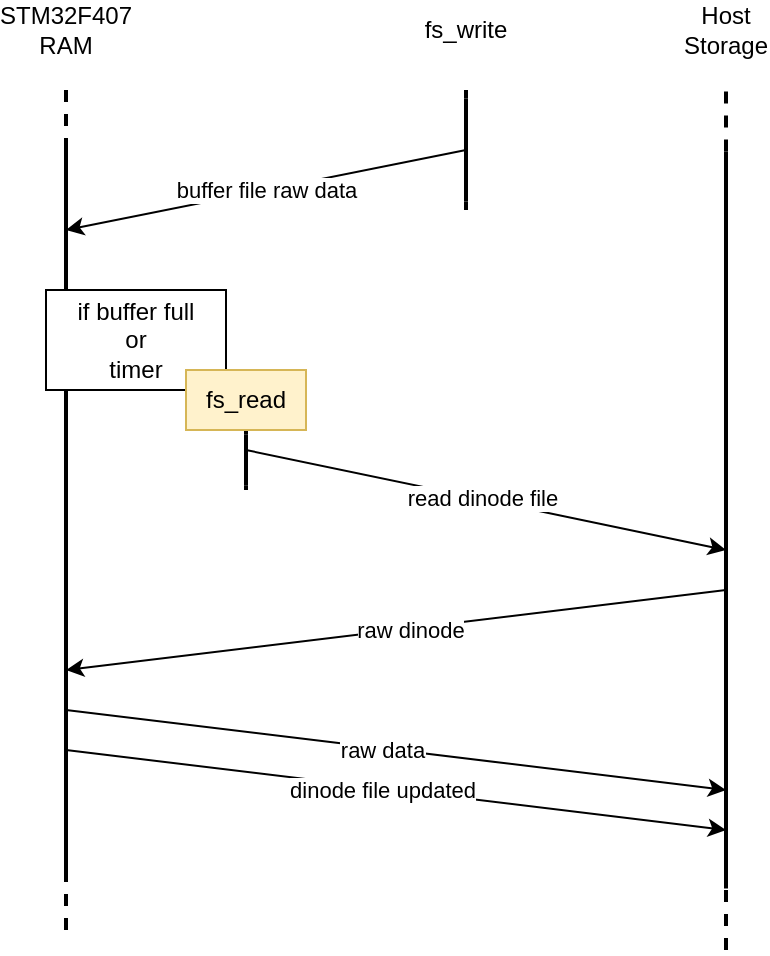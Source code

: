 <mxfile version="14.9.3" type="device"><diagram id="RB_BL-FtwALTrWnQL9cn" name="Page-1"><mxGraphModel dx="1185" dy="610" grid="1" gridSize="10" guides="1" tooltips="1" connect="1" arrows="1" fold="1" page="1" pageScale="1" pageWidth="850" pageHeight="1100" math="0" shadow="0"><root><mxCell id="0"/><mxCell id="1" parent="0"/><mxCell id="_eE9KP1hbvJut11oixDL-22" value="" style="group" parent="1" vertex="1" connectable="0"><mxGeometry x="520" y="200" height="430" as="geometry"/></mxCell><mxCell id="_eE9KP1hbvJut11oixDL-23" value="" style="endArrow=none;html=1;strokeWidth=2;" parent="_eE9KP1hbvJut11oixDL-22" edge="1"><mxGeometry width="50" height="50" relative="1" as="geometry"><mxPoint y="399.286" as="sourcePoint"/><mxPoint y="30.714" as="targetPoint"/></mxGeometry></mxCell><mxCell id="_eE9KP1hbvJut11oixDL-24" value="" style="endArrow=none;dashed=1;html=1;strokeWidth=2;" parent="_eE9KP1hbvJut11oixDL-22" edge="1"><mxGeometry width="50" height="50" relative="1" as="geometry"><mxPoint y="30.714" as="sourcePoint"/><mxPoint as="targetPoint"/></mxGeometry></mxCell><mxCell id="_eE9KP1hbvJut11oixDL-25" value="" style="endArrow=none;dashed=1;html=1;strokeWidth=2;" parent="_eE9KP1hbvJut11oixDL-22" edge="1"><mxGeometry width="50" height="50" relative="1" as="geometry"><mxPoint y="430.0" as="sourcePoint"/><mxPoint y="399.286" as="targetPoint"/></mxGeometry></mxCell><mxCell id="_eE9KP1hbvJut11oixDL-26" value="&lt;div&gt;Host&lt;/div&gt;&lt;div&gt;Storage&lt;br&gt;&lt;/div&gt;" style="text;html=1;strokeColor=none;fillColor=none;align=center;verticalAlign=middle;whiteSpace=wrap;rounded=0;" parent="1" vertex="1"><mxGeometry x="500" y="160" width="40" height="20" as="geometry"/></mxCell><mxCell id="_eE9KP1hbvJut11oixDL-29" value="" style="group" parent="1" vertex="1" connectable="0"><mxGeometry x="190" y="200" height="420" as="geometry"/></mxCell><mxCell id="_eE9KP1hbvJut11oixDL-30" value="" style="endArrow=none;html=1;strokeWidth=2;" parent="_eE9KP1hbvJut11oixDL-29" edge="1"><mxGeometry width="50" height="50" relative="1" as="geometry"><mxPoint y="390" as="sourcePoint"/><mxPoint y="30" as="targetPoint"/></mxGeometry></mxCell><mxCell id="_eE9KP1hbvJut11oixDL-31" value="" style="endArrow=none;dashed=1;html=1;strokeWidth=2;" parent="_eE9KP1hbvJut11oixDL-29" edge="1"><mxGeometry width="50" height="50" relative="1" as="geometry"><mxPoint y="30" as="sourcePoint"/><mxPoint as="targetPoint"/></mxGeometry></mxCell><mxCell id="_eE9KP1hbvJut11oixDL-32" value="" style="endArrow=none;dashed=1;html=1;strokeWidth=2;" parent="_eE9KP1hbvJut11oixDL-29" edge="1"><mxGeometry width="50" height="50" relative="1" as="geometry"><mxPoint y="420" as="sourcePoint"/><mxPoint y="390" as="targetPoint"/></mxGeometry></mxCell><mxCell id="_eE9KP1hbvJut11oixDL-33" value="&lt;div align=&quot;center&quot;&gt;STM32F407&lt;/div&gt;&lt;div&gt;RAM&lt;/div&gt;" style="text;html=1;strokeColor=none;fillColor=none;align=center;verticalAlign=middle;whiteSpace=wrap;rounded=0;" parent="1" vertex="1"><mxGeometry x="170" y="160" width="40" height="20" as="geometry"/></mxCell><mxCell id="_eE9KP1hbvJut11oixDL-34" value="" style="endArrow=classic;html=1;strokeWidth=1;" parent="1" edge="1"><mxGeometry width="50" height="50" relative="1" as="geometry"><mxPoint x="390" y="230" as="sourcePoint"/><mxPoint x="190" y="270" as="targetPoint"/></mxGeometry></mxCell><mxCell id="_eE9KP1hbvJut11oixDL-35" value="buffer file raw data" style="edgeLabel;html=1;align=center;verticalAlign=middle;resizable=0;points=[];" parent="_eE9KP1hbvJut11oixDL-34" vertex="1" connectable="0"><mxGeometry x="-0.113" y="2" relative="1" as="geometry"><mxPoint x="-12" as="offset"/></mxGeometry></mxCell><mxCell id="_eE9KP1hbvJut11oixDL-36" value="" style="endArrow=classic;html=1;strokeWidth=1;" parent="1" edge="1"><mxGeometry width="50" height="50" relative="1" as="geometry"><mxPoint x="190" y="510" as="sourcePoint"/><mxPoint x="520" y="550" as="targetPoint"/></mxGeometry></mxCell><mxCell id="_eE9KP1hbvJut11oixDL-37" value="raw data" style="edgeLabel;html=1;align=center;verticalAlign=middle;resizable=0;points=[];" parent="_eE9KP1hbvJut11oixDL-36" vertex="1" connectable="0"><mxGeometry x="-0.113" y="2" relative="1" as="geometry"><mxPoint x="11" y="4" as="offset"/></mxGeometry></mxCell><mxCell id="_eE9KP1hbvJut11oixDL-38" value="" style="group" parent="1" vertex="1" connectable="0"><mxGeometry x="390" y="200" height="60" as="geometry"/></mxCell><mxCell id="_eE9KP1hbvJut11oixDL-39" value="" style="endArrow=none;html=1;strokeWidth=2;" parent="_eE9KP1hbvJut11oixDL-38" edge="1"><mxGeometry width="50" height="50" relative="1" as="geometry"><mxPoint y="55.714" as="sourcePoint"/><mxPoint y="4.286" as="targetPoint"/></mxGeometry></mxCell><mxCell id="_eE9KP1hbvJut11oixDL-40" value="" style="endArrow=none;dashed=1;html=1;strokeWidth=2;" parent="_eE9KP1hbvJut11oixDL-38" edge="1"><mxGeometry width="50" height="50" relative="1" as="geometry"><mxPoint y="4.286" as="sourcePoint"/><mxPoint as="targetPoint"/></mxGeometry></mxCell><mxCell id="_eE9KP1hbvJut11oixDL-41" value="" style="endArrow=none;dashed=1;html=1;strokeWidth=2;" parent="_eE9KP1hbvJut11oixDL-38" edge="1"><mxGeometry width="50" height="50" relative="1" as="geometry"><mxPoint y="60.0" as="sourcePoint"/><mxPoint y="55.714" as="targetPoint"/></mxGeometry></mxCell><mxCell id="_eE9KP1hbvJut11oixDL-42" value="fs_write" style="text;html=1;strokeColor=none;fillColor=none;align=center;verticalAlign=middle;whiteSpace=wrap;rounded=0;" parent="1" vertex="1"><mxGeometry x="370" y="160" width="40" height="20" as="geometry"/></mxCell><mxCell id="_eE9KP1hbvJut11oixDL-44" value="&lt;div&gt;if buffer full&lt;/div&gt;&lt;div&gt;or&lt;/div&gt;&lt;div&gt;timer&lt;br&gt;&lt;/div&gt;" style="rounded=0;whiteSpace=wrap;html=1;" parent="1" vertex="1"><mxGeometry x="180" y="300" width="90" height="50" as="geometry"/></mxCell><mxCell id="YEl3ElVfrTUPlAcj0a9b-6" value="" style="group" vertex="1" connectable="0" parent="1"><mxGeometry x="280" y="370" height="30" as="geometry"/></mxCell><mxCell id="YEl3ElVfrTUPlAcj0a9b-7" value="" style="endArrow=none;html=1;strokeWidth=2;" edge="1" parent="YEl3ElVfrTUPlAcj0a9b-6"><mxGeometry width="50" height="50" relative="1" as="geometry"><mxPoint y="27.857" as="sourcePoint"/><mxPoint y="2.143" as="targetPoint"/></mxGeometry></mxCell><mxCell id="YEl3ElVfrTUPlAcj0a9b-8" value="" style="endArrow=none;dashed=1;html=1;strokeWidth=2;" edge="1" parent="YEl3ElVfrTUPlAcj0a9b-6"><mxGeometry width="50" height="50" relative="1" as="geometry"><mxPoint y="2.143" as="sourcePoint"/><mxPoint as="targetPoint"/></mxGeometry></mxCell><mxCell id="YEl3ElVfrTUPlAcj0a9b-9" value="" style="endArrow=none;dashed=1;html=1;strokeWidth=2;" edge="1" parent="YEl3ElVfrTUPlAcj0a9b-6"><mxGeometry width="50" height="50" relative="1" as="geometry"><mxPoint y="30.0" as="sourcePoint"/><mxPoint y="27.857" as="targetPoint"/></mxGeometry></mxCell><mxCell id="YEl3ElVfrTUPlAcj0a9b-11" value="" style="endArrow=classic;html=1;strokeWidth=1;" edge="1" parent="1"><mxGeometry width="50" height="50" relative="1" as="geometry"><mxPoint x="280" y="380" as="sourcePoint"/><mxPoint x="520" y="430" as="targetPoint"/></mxGeometry></mxCell><mxCell id="YEl3ElVfrTUPlAcj0a9b-12" value="&lt;div&gt;read dinode file&lt;br&gt;&lt;/div&gt;" style="edgeLabel;html=1;align=center;verticalAlign=middle;resizable=0;points=[];" vertex="1" connectable="0" parent="YEl3ElVfrTUPlAcj0a9b-11"><mxGeometry x="-0.113" y="2" relative="1" as="geometry"><mxPoint x="11" y="4" as="offset"/></mxGeometry></mxCell><mxCell id="YEl3ElVfrTUPlAcj0a9b-13" value="fs_read" style="rounded=0;whiteSpace=wrap;html=1;fillColor=#fff2cc;strokeColor=#d6b656;" vertex="1" parent="1"><mxGeometry x="250" y="340" width="60" height="30" as="geometry"/></mxCell><mxCell id="YEl3ElVfrTUPlAcj0a9b-15" value="" style="endArrow=classic;html=1;strokeWidth=1;" edge="1" parent="1"><mxGeometry width="50" height="50" relative="1" as="geometry"><mxPoint x="520" y="450" as="sourcePoint"/><mxPoint x="190" y="490" as="targetPoint"/></mxGeometry></mxCell><mxCell id="YEl3ElVfrTUPlAcj0a9b-16" value="raw dinode" style="edgeLabel;html=1;align=center;verticalAlign=middle;resizable=0;points=[];" vertex="1" connectable="0" parent="YEl3ElVfrTUPlAcj0a9b-15"><mxGeometry x="-0.113" y="2" relative="1" as="geometry"><mxPoint x="-12" as="offset"/></mxGeometry></mxCell><mxCell id="YEl3ElVfrTUPlAcj0a9b-18" value="" style="endArrow=classic;html=1;strokeWidth=1;" edge="1" parent="1"><mxGeometry width="50" height="50" relative="1" as="geometry"><mxPoint x="190" y="530" as="sourcePoint"/><mxPoint x="520" y="570" as="targetPoint"/></mxGeometry></mxCell><mxCell id="YEl3ElVfrTUPlAcj0a9b-19" value="dinode file updated" style="edgeLabel;html=1;align=center;verticalAlign=middle;resizable=0;points=[];" vertex="1" connectable="0" parent="YEl3ElVfrTUPlAcj0a9b-18"><mxGeometry x="-0.113" y="2" relative="1" as="geometry"><mxPoint x="11" y="4" as="offset"/></mxGeometry></mxCell></root></mxGraphModel></diagram></mxfile>